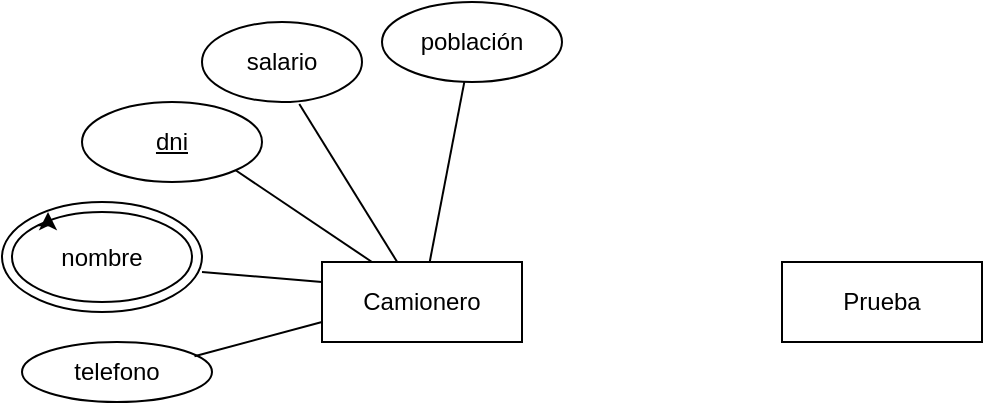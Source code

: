 <mxfile version="24.7.7">
  <diagram id="R2lEEEUBdFMjLlhIrx00" name="Page-1">
    <mxGraphModel dx="880" dy="434" grid="1" gridSize="10" guides="1" tooltips="1" connect="1" arrows="1" fold="1" page="1" pageScale="1" pageWidth="850" pageHeight="1100" math="0" shadow="0" extFonts="Permanent Marker^https://fonts.googleapis.com/css?family=Permanent+Marker">
      <root>
        <mxCell id="0" />
        <mxCell id="1" parent="0" />
        <mxCell id="CxOsIy3GGX-dZrsYD4v6-1" value="Camionero" style="rounded=0;whiteSpace=wrap;html=1;" parent="1" vertex="1">
          <mxGeometry x="200" y="260" width="100" height="40" as="geometry" />
        </mxCell>
        <mxCell id="CxOsIy3GGX-dZrsYD4v6-7" value="&lt;u&gt;dni&lt;/u&gt;" style="ellipse;whiteSpace=wrap;html=1;" parent="1" vertex="1">
          <mxGeometry x="80" y="180" width="90" height="40" as="geometry" />
        </mxCell>
        <mxCell id="CxOsIy3GGX-dZrsYD4v6-8" value="salario" style="ellipse;whiteSpace=wrap;html=1;" parent="1" vertex="1">
          <mxGeometry x="140" y="140" width="80" height="40" as="geometry" />
        </mxCell>
        <mxCell id="CxOsIy3GGX-dZrsYD4v6-9" value="población" style="ellipse;whiteSpace=wrap;html=1;" parent="1" vertex="1">
          <mxGeometry x="230" y="130" width="90" height="40" as="geometry" />
        </mxCell>
        <mxCell id="CxOsIy3GGX-dZrsYD4v6-11" value="telefono" style="ellipse;whiteSpace=wrap;html=1;" parent="1" vertex="1">
          <mxGeometry x="50" y="300" width="95" height="30" as="geometry" />
        </mxCell>
        <mxCell id="CxOsIy3GGX-dZrsYD4v6-12" value="" style="endArrow=none;html=1;rounded=0;entryX=0;entryY=0.75;entryDx=0;entryDy=0;exitX=0.908;exitY=0.238;exitDx=0;exitDy=0;exitPerimeter=0;" parent="1" source="CxOsIy3GGX-dZrsYD4v6-11" target="CxOsIy3GGX-dZrsYD4v6-1" edge="1">
          <mxGeometry width="50" height="50" relative="1" as="geometry">
            <mxPoint x="160" y="260" as="sourcePoint" />
            <mxPoint x="210" y="210" as="targetPoint" />
          </mxGeometry>
        </mxCell>
        <mxCell id="CxOsIy3GGX-dZrsYD4v6-13" value="" style="endArrow=none;html=1;rounded=0;entryX=0;entryY=0.25;entryDx=0;entryDy=0;exitX=1;exitY=0.636;exitDx=0;exitDy=0;exitPerimeter=0;" parent="1" source="CxOsIy3GGX-dZrsYD4v6-18" target="CxOsIy3GGX-dZrsYD4v6-1" edge="1">
          <mxGeometry width="50" height="50" relative="1" as="geometry">
            <mxPoint x="130" y="260" as="sourcePoint" />
            <mxPoint x="200.711" y="270" as="targetPoint" />
          </mxGeometry>
        </mxCell>
        <mxCell id="CxOsIy3GGX-dZrsYD4v6-14" value="" style="endArrow=none;html=1;rounded=0;entryX=1;entryY=1;entryDx=0;entryDy=0;exitX=0.25;exitY=0;exitDx=0;exitDy=0;" parent="1" source="CxOsIy3GGX-dZrsYD4v6-1" target="CxOsIy3GGX-dZrsYD4v6-7" edge="1">
          <mxGeometry width="50" height="50" relative="1" as="geometry">
            <mxPoint x="220" y="280" as="sourcePoint" />
            <mxPoint x="240" y="220" as="targetPoint" />
          </mxGeometry>
        </mxCell>
        <mxCell id="CxOsIy3GGX-dZrsYD4v6-15" value="" style="endArrow=none;html=1;rounded=0;entryX=0.608;entryY=1.025;entryDx=0;entryDy=0;entryPerimeter=0;" parent="1" source="CxOsIy3GGX-dZrsYD4v6-1" target="CxOsIy3GGX-dZrsYD4v6-8" edge="1">
          <mxGeometry width="50" height="50" relative="1" as="geometry">
            <mxPoint x="160" y="260" as="sourcePoint" />
            <mxPoint x="210" y="210" as="targetPoint" />
          </mxGeometry>
        </mxCell>
        <mxCell id="CxOsIy3GGX-dZrsYD4v6-16" value="" style="endArrow=none;html=1;rounded=0;" parent="1" source="CxOsIy3GGX-dZrsYD4v6-1" target="CxOsIy3GGX-dZrsYD4v6-9" edge="1">
          <mxGeometry width="50" height="50" relative="1" as="geometry">
            <mxPoint x="250" y="250" as="sourcePoint" />
            <mxPoint x="210" y="210" as="targetPoint" />
          </mxGeometry>
        </mxCell>
        <mxCell id="CxOsIy3GGX-dZrsYD4v6-20" value="" style="group" parent="1" vertex="1" connectable="0">
          <mxGeometry x="40" y="230" width="100" height="55" as="geometry" />
        </mxCell>
        <mxCell id="CxOsIy3GGX-dZrsYD4v6-18" value="" style="ellipse;whiteSpace=wrap;html=1;" parent="CxOsIy3GGX-dZrsYD4v6-20" vertex="1">
          <mxGeometry width="100" height="55" as="geometry" />
        </mxCell>
        <mxCell id="CxOsIy3GGX-dZrsYD4v6-10" value="nombre" style="ellipse;whiteSpace=wrap;html=1;strokeColor=default;" parent="CxOsIy3GGX-dZrsYD4v6-20" vertex="1">
          <mxGeometry x="5" y="5" width="90" height="45" as="geometry" />
        </mxCell>
        <mxCell id="CxOsIy3GGX-dZrsYD4v6-19" style="edgeStyle=orthogonalEdgeStyle;rounded=0;orthogonalLoop=1;jettySize=auto;html=1;exitX=0;exitY=0;exitDx=0;exitDy=0;entryX=0.2;entryY=0;entryDx=0;entryDy=0;entryPerimeter=0;" parent="CxOsIy3GGX-dZrsYD4v6-20" source="CxOsIy3GGX-dZrsYD4v6-10" target="CxOsIy3GGX-dZrsYD4v6-10" edge="1">
          <mxGeometry relative="1" as="geometry" />
        </mxCell>
        <mxCell id="saY9iveGus7vCovrZxYG-5" value="Prueba" style="whiteSpace=wrap;html=1;align=center;" vertex="1" parent="1">
          <mxGeometry x="430" y="260" width="100" height="40" as="geometry" />
        </mxCell>
      </root>
    </mxGraphModel>
  </diagram>
</mxfile>
